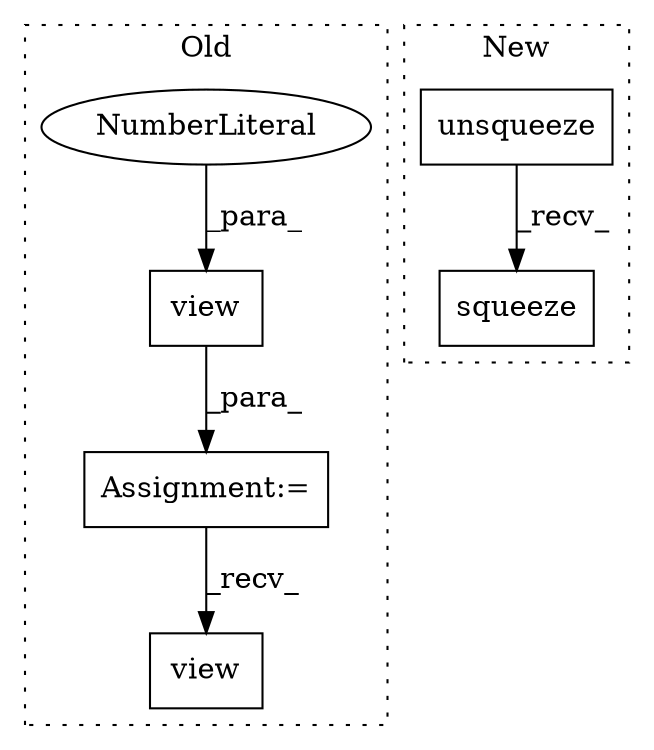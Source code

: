 digraph G {
subgraph cluster0 {
1 [label="view" a="32" s="785,795" l="5,1" shape="box"];
3 [label="Assignment:=" a="7" s="771" l="1" shape="box"];
4 [label="NumberLiteral" a="34" s="792" l="1" shape="ellipse"];
6 [label="view" a="32" s="840,848" l="5,1" shape="box"];
label = "Old";
style="dotted";
}
subgraph cluster1 {
2 [label="squeeze" a="32" s="598,608" l="8,1" shape="box"];
5 [label="unsqueeze" a="32" s="583,595" l="10,1" shape="box"];
label = "New";
style="dotted";
}
1 -> 3 [label="_para_"];
3 -> 6 [label="_recv_"];
4 -> 1 [label="_para_"];
5 -> 2 [label="_recv_"];
}